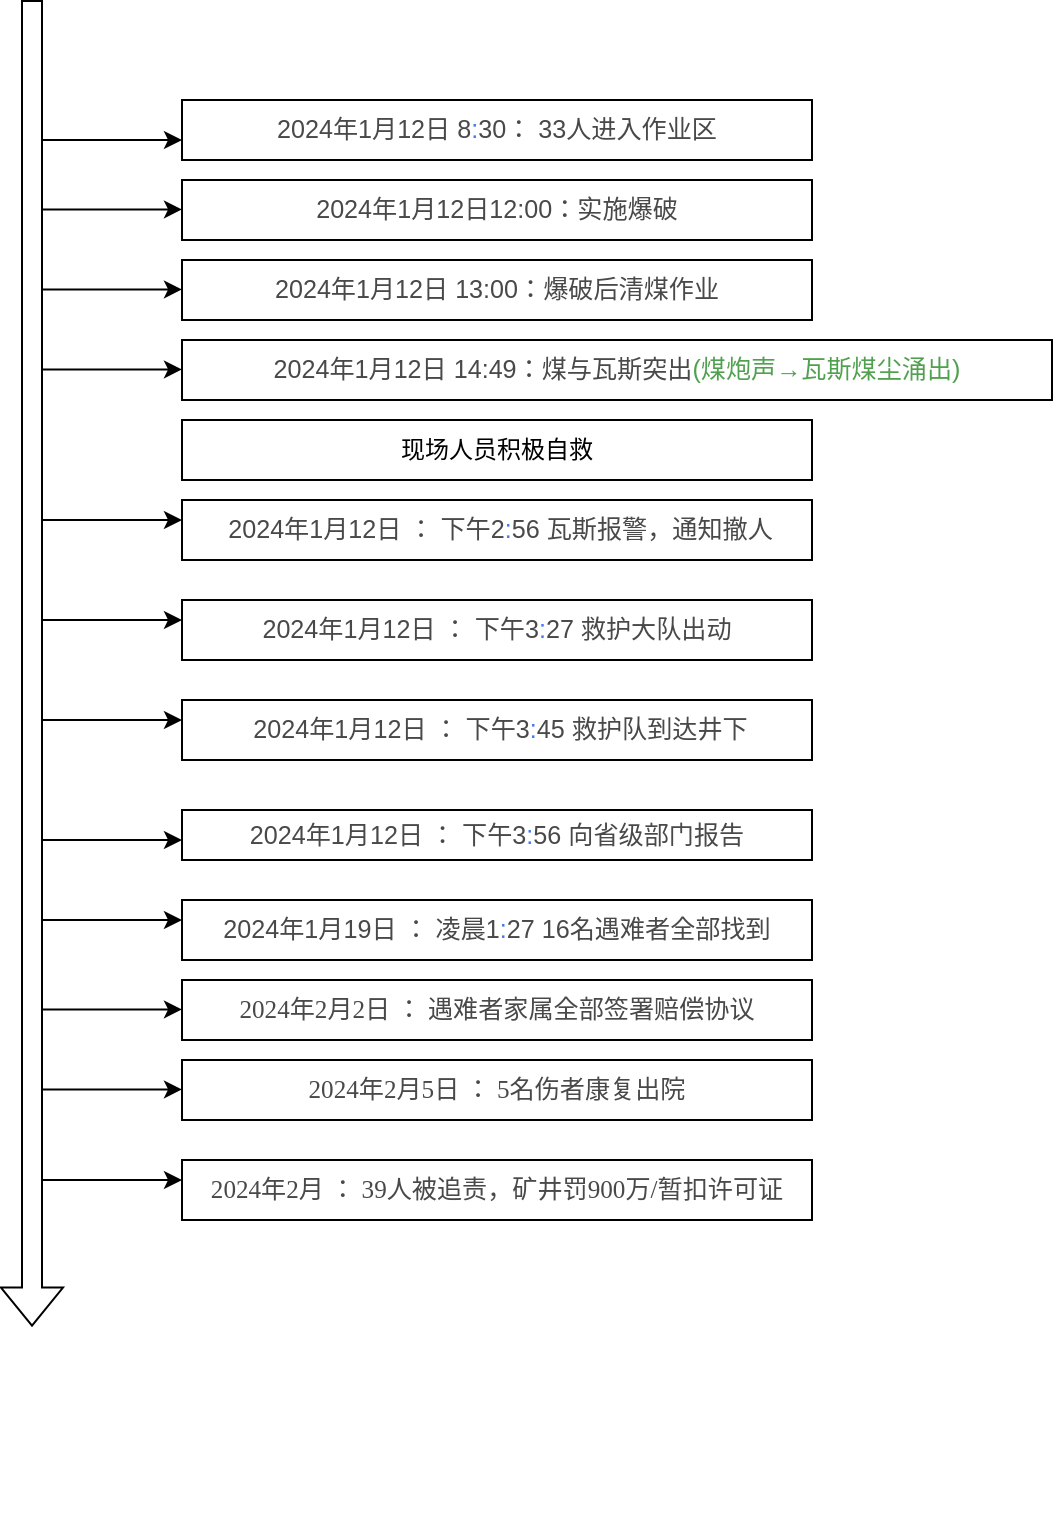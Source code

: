 <mxfile version="27.1.0">
  <diagram name="第 1 页" id="rxgc4ERkJXhyJHo-R4CP">
    <mxGraphModel dx="803" dy="471" grid="1" gridSize="10" guides="1" tooltips="1" connect="1" arrows="1" fold="1" page="1" pageScale="1" pageWidth="827" pageHeight="1169" math="0" shadow="0">
      <root>
        <mxCell id="0" />
        <mxCell id="1" parent="0" />
        <mxCell id="liGXrWUtWw521MSXFQRk-1" value="" style="shape=flexArrow;endArrow=classic;html=1;rounded=0;" edge="1" parent="1">
          <mxGeometry width="50" height="50" relative="1" as="geometry">
            <mxPoint x="90" y="150" as="sourcePoint" />
            <mxPoint x="90" y="813.281" as="targetPoint" />
          </mxGeometry>
        </mxCell>
        <mxCell id="liGXrWUtWw521MSXFQRk-4" value="" style="endArrow=classic;html=1;rounded=0;" edge="1" parent="1">
          <mxGeometry width="50" height="50" relative="1" as="geometry">
            <mxPoint x="95" y="220" as="sourcePoint" />
            <mxPoint x="165" y="220" as="targetPoint" />
          </mxGeometry>
        </mxCell>
        <mxCell id="liGXrWUtWw521MSXFQRk-5" value="&lt;pre style=&quot;font-family: var(--ds-font-family-code); overflow: auto; padding: calc(var(--ds-md-zoom)*8px)calc(var(--ds-md-zoom)*12px); text-wrap: wrap; word-break: break-all; color: rgb(73, 73, 73); font-size: 12.573px; text-align: start; margin-top: 0px !important; margin-bottom: 0px !important;&quot;&gt;2024年1月12日 8&lt;span style=&quot;color: rgb(64, 120, 242);&quot; class=&quot;token operator&quot;&gt;:&lt;/span&gt;30： 33人进入作业区&lt;br&gt;&lt;/pre&gt;" style="rounded=0;whiteSpace=wrap;html=1;" vertex="1" parent="1">
          <mxGeometry x="165" y="200" width="315" height="30" as="geometry" />
        </mxCell>
        <mxCell id="liGXrWUtWw521MSXFQRk-8" value="" style="endArrow=classic;html=1;rounded=0;" edge="1" parent="1">
          <mxGeometry width="50" height="50" relative="1" as="geometry">
            <mxPoint x="95" y="294.71" as="sourcePoint" />
            <mxPoint x="165" y="294.71" as="targetPoint" />
          </mxGeometry>
        </mxCell>
        <mxCell id="liGXrWUtWw521MSXFQRk-9" value="&lt;pre style=&quot;font-family: var(--ds-font-family-code); overflow: auto; padding: calc(var(--ds-md-zoom)*8px)calc(var(--ds-md-zoom)*12px); text-wrap: wrap; word-break: break-all; color: rgb(73, 73, 73); font-size: 12.573px; text-align: start; margin-top: 0px !important; margin-bottom: 0px !important;&quot;&gt;2024年1月12日 13:00：爆破后清煤作业&lt;br&gt;&lt;/pre&gt;" style="rounded=0;whiteSpace=wrap;html=1;" vertex="1" parent="1">
          <mxGeometry x="165" y="280" width="315" height="30" as="geometry" />
        </mxCell>
        <mxCell id="liGXrWUtWw521MSXFQRk-12" value="&lt;span style=&quot;color: rgba(0, 0, 0, 0); font-family: monospace; font-size: 0px; font-style: normal; font-variant-ligatures: normal; font-variant-caps: normal; font-weight: 400; letter-spacing: normal; orphans: 2; text-align: start; text-indent: 0px; text-transform: none; widows: 2; word-spacing: 0px; -webkit-text-stroke-width: 0px; white-space: nowrap; background-color: rgb(236, 236, 236); text-decoration-thickness: initial; text-decoration-style: initial; text-decoration-color: initial; display: inline !important; float: none;&quot;&gt;%3CmxGraphModel%3E%3Croot%3E%3CmxCell%20id%3D%220%22%2F%3E%3CmxCell%20id%3D%221%22%20parent%3D%220%22%2F%3E%3CmxCell%20id%3D%222%22%20value%3D%22%22%20style%3D%22endArrow%3Dclassic%3Bhtml%3D1 %3Brounded%3D0%3B%22%20edge%3D%221%22%20parent%3D%221%22%3E%3CmxGeometry%20width%3D%2250%22%20height%3D%2250%22%20relative%3D%221%22%20as%3D%22geometry%22%3E%3CmxPoint%20x%3D%2295%22%20y%3D%22220%22%20as%3D%22sourcePoint%22%2F%3E%3CmxPoint%20x%3D%22%22%20y%3D%22220%22%20as%3D%22targetPoint%22%2F%3E%3C%2FmxGeometry%3E%3C%2FmxCell%3E%3CmxCell%20id%3D%223%22%20value%3D%22%26lt%3Bpre% 20style%3D%26quot%3Bfont-family%3A%20var（--ds-font-family-code）%3B%20overflow%3A%20auto%3B%20padding%3A%20calc（var（--ds-md-zoom）*8px）calc（var（--ds-md-zoom）*12px）%3B%20text-wrap%3A%20wrap%3B%20word-break%3A%20break-all%3B%20color%3A%20rgb（73%2C%2073%2C%2073）%3B%20font-size%3A%2012.573px%3B%20text-align%3A%20start%3B%20margin-top%3A%200px%20！important%3B%20margin-bottom%3A%200px%20！重要%3B%26quot%3B%26gt%3B2024%E5%B9%B41%E6%9C%8812%E6%97%A5%20%EF%BC%9A%20%E4%B8%8A%E5%8D%888%26lt%3Bspan%20style%3D%26quot%3Bcolor%3A%20rgb（64%2C%20120%2 C%20242）%3B%26quot%3B%20class%3D%26quot%3Btoken%20operator%26quot%3B%26gt%3B%3A%26lt%3B%2Fspan%26gt%3B30%2033%E4%BA%BA%E8%BF%9B%E5%85%A5%E4%BD%9C%E4%B8%9A%E5%8C%BA%26lt%3Bbr%26gt%3B%26lt%3B%2Fpre%26gt%3B%22%20style%3D%22rounded%3D0%3BwhiteSpace%3Dwrap%3Bhtml%3D1%3B%22%20vertex%3D%221%22%20parent%3D%221%22%3E%3CmxGeometry%20x%3D%22170%22%20y%3D%22200%22%20width%3D%22340%22%20height%3D%2260%22%20as%3D%22geometry%22%2F%3E%3E%3C%2FmxCell%3E%3C%2Froot%3E%3C%2FmxGraphModel%3E&lt;/span&gt;" style="text;whiteSpace=wrap;html=1;" vertex="1" parent="1">
          <mxGeometry x="100" y="420" width="30" height="40" as="geometry" />
        </mxCell>
        <mxCell id="liGXrWUtWw521MSXFQRk-14" value="" style="endArrow=classic;html=1 ;rounded=0;" edge="1" parent="1">
          <mxGeometry width="50" height="50" relative="1" as="geometry">
            <mxPoint x="95" y="334.71" as="sourcePoint" />
            <mxPoint x="165" y="334.71" as="targetPoint" />
          </mxGeometry>
        </mxCell>
        <mxCell id="liGXrWUtWw521MSXFQRk-15" value="&lt;pre style=&quot;font-family: var(--ds-font-family-code); overflow: auto; padding: calc(var(--ds-md-zoom)*8px)calc(var(--ds-md-zoom)*12px); text-wrap: wrap; word-break: break-all; color: rgb(73, 73, 73); font-size: 12.573px; text-align: start; margin-top: 0px !important; margin-bottom: 0px !important;&quot;&gt;2024年1月12日 14:49：煤与瓦斯突出&lt;span style=&quot;font-family: var(--ds-font-family-code); white-space-collapse: collapse; background-color: transparent; color: rgb(80, 161, 79);&quot; class=&quot;token text string&quot;&gt;(煤炮声→瓦斯煤尘涌出)&lt;/span&gt;&lt;br&gt;&lt;/pre&gt;" style="rounded=0;whiteSpace=wrap;html=1;" vertex="1" parent="1">
          <mxGeometry x="165" y="320" width="435" height="30" as="geometry" />
        </mxCell>
        <mxCell id="liGXrWUtWw521MSXFQRk-16" value="&lt;span style=&quot;color: rgba(0, 0, 0, 0); font-family: monospace; font-size: 0px; font-style: normal; font-variant-ligatures: normal; font-variant-caps: normal; font-weight: 400; letter-spacing: normal; orphans: 2; text-align: start; text-indent: 0px; text-transform: none; widows: 2; word-spacing: 0px; -webkit-text-stroke-width: 0px; white-space: nowrap; background-color: rgb(236, 236, 236); text-decoration-thickness: initial; text-decoration-style: initial; text-decoration-color: initial; display: inline !important; float: none;&quot;&gt;%3CmxGraphModel%3E%3Croot%3E%3CmxCell%20id%3D%220%22%2F%3E%3CmxCell%20id%3D%221%22%20parent%3D%220%22%2F%3E%3CmxCell%20id%3D%222%22%20value%3D%22%22%20style%3D%22endArrow%3Dclassic%3Bhtml%3D1 %3Brounded%3D0%3B%22%20edge%3D%221%22%20parent%3D%221%22%3E%3CmxGeometry%20width%3D%2250%22%20height%3D%2250%22%20relative%3D%221%22%20as%3D%22geometry%22%3E%3CmxPoint%20x%3D%2295%22%20y%3D%22220%22%20as%3D%22sourcePoint%22%2F%3E%3CmxPoint%20x%3D%22%22%20y%3D%22220%22%20as%3D%22targetPoint%22%2F%3E%3C%2FmxGeometry%3E%3C%2FmxCell%3E%3CmxCell%20id%3D%223%22%20value%3D%22%26lt%3Bpre% 20style%3D%26quot%3Bfont-family%3A%20var（--ds-font-family-code）%3B%20overflow%3A%20auto%3B%20padding%3A%20calc（var（--ds-md-zoom）*8px）calc（var（--ds-md-zoom）*12px）%3B%20text-wrap%3A%20wrap%3B%20word-break%3A%20break-all%3B%20color%3A%20rgb（73%2C%2073%2C%2073）%3B%20font-size%3A%2012.573px%3B%20text-align%3A%20start%3B%20margin-top%3A%200px%20！important%3B%20margin-bottom%3A%200px%20！重要%3B%26quot%3B%26gt%3B2024%E5%B9%B41%E6%9C%8812%E6%97%A5%20%EF%BC%9A%20%E4%B8%8A%E5%8D%888%26lt%3Bspan%20style%3D%26quot%3Bcolor%3A%20rgb（64%2C%20120%2 C%20242）%3B%26quot%3B%20class%3D%26quot%3Btoken%20operator%26quot%3B%26gt%3B%3A%26lt%3B%2Fspan%26gt%3B30%2033%E4%BA%BA%E8%BF%9B%E5%85%A5%E4%BD%9C%E4%B8%9A%E5%8C%BA%26lt%3Bbr%26gt%3B%26lt%3B%2Fpre%26gt%3B%22%20style%3D%22rounded%3D0%3BwhiteSpace%3Dwrap%3Bhtml%3D1%3B%22%20vertex%3D%221%22%20parent%3D%221%22%3E%3CmxGeometry%20x%3D%22170%22%20y%3D%22200%22%20width%3D%22340%22%20height%3D%2260%22%20as%3D%22geometry%22%2F%3E%3E%3C%2FmxCell%3E%3C%2Froot%3E%3C%2FmxGraphModel%3E&lt;/span&gt;" style="text;whiteSpace=wrap;html=1;" vertex="1" parent="1">
          <mxGeometry x="100" y="510" width="30" height="40" as="geometry" />
        </mxCell>
        <mxCell id="liGXrWUtWw521MSXFQRk-17" value="" style="endArrow=classic;html=1 ;rounded=0;" edge="1" parent="1">
          <mxGeometry width="50" height="50" relative="1" as="geometry">
            <mxPoint x="95" y="410" as="sourcePoint" />
            <mxPoint x="165" y="410" as="targetPoint" />
            <Array as="points">
              <mxPoint x="130" y="410" />
            </Array>
          </mxGeometry>
        </mxCell>
        <mxCell id="liGXrWUtWw521MSXFQRk-18" value="&lt;pre style=&quot;font-family: var(--ds-font-family-code); overflow: auto; padding: calc(var(--ds-md-zoom)*8px)calc(var(--ds-md-zoom)*12px); text-wrap: wrap; word-break: break-all; color: rgb(73, 73, 73); font-size: 12.573px; text-align: start; margin-top: 0px !important; margin-bottom: 0px !important;&quot;&gt; 2024年1月12日 ： 下午2&lt;span style=&quot;color: rgb(64, 120, 242);&quot; class=&quot;token operator&quot;&gt;:&lt;/span&gt;56 瓦斯报警，通知撤人&lt;br&gt;&lt;/pre&gt;" style="rounded=0;whiteSpace=wrap;html=1;" vertex="1" parent="1">
          <mxGeometry x="165" y="400" width="315" height="30" as="geometry" />
        </mxCell>
        <mxCell id="liGXrWUtWw521MSXFQRk-20" value="" style="endArrow=classic;html=1 ;rounded=0;" edge="1" parent="1">
          <mxGeometry width="50" height="50" relative="1" as="geometry">
            <mxPoint x="95" y="460" as="sourcePoint" />
            <mxPoint x="165" y="460" as="targetPoint" />
          </mxGeometry>
        </mxCell>
        <mxCell id="liGXrWUtWw521MSXFQRk-21" value="&lt;pre style=&quot;font-family: var(--ds-font-family-code); overflow: auto; padding: calc(var(--ds-md-zoom)*8px)calc(var(--ds-md-zoom)*12px); text-wrap: wrap; word-break: break-all; color: rgb(73, 73, 73); font-size: 12.573px; text-align: start; margin-top: 0px !important; margin-bottom: 0px !important;&quot;&gt;2024年1月12日 ： 下午3&lt;span style=&quot;color: rgb(64, 120, 242);&quot; class=&quot;token operator&quot;&gt;:&lt;/span&gt;27 救护大队出动&lt;br&gt;&lt;/pre&gt;" style="rounded=0;whiteSpace=wrap;html=1;" vertex="1" parent="1">
          <mxGeometry x="165" y="450" width="315" height="30" as="geometry" />
        </mxCell>
        <mxCell id="liGXrWUtWw521MSXFQRk-22" value="&lt;span style=&quot;color: rgba(0, 0, 0, 0); font-family: monospace; font-size: 0px; font-style: normal; font-variant-ligatures: normal; font-variant-caps: normal; font-weight: 400; letter-spacing: normal; orphans: 2; text-align: start; text-indent: 0px; text-transform: none; widows: 2; word-spacing: 0px; -webkit-text-stroke-width: 0px; white-space: nowrap; background-color: rgb(236, 236, 236); text-decoration-thickness: initial; text-decoration-style: initial; text-decoration-color: initial; display: inline !important; float: none;&quot;&gt;%3CmxGraphModel%3E%3Croot%3E%3CmxCell%20id%3D%220%22%2F%3E%3CmxCell%20id%3D%221%22%20parent%3D%220%22%2F%3E%3CmxCell%20id%3D%222%22%20value%3D%22%22%20style%3D%22endArrow%3Dclassic%3Bhtml%3D1 %3Brounded%3D0%3B%22%20edge%3D%221%22%20parent%3D%221%22%3E%3CmxGeometry%20width%3D%2250%22%20height%3D%2250%22%20relative%3D%221%22%20as%3D%22geometry%22%3E%3CmxPoint%20x%3D%2295%22%20y%3D%22220%22%20as%3D%22sourcePoint%22%2F%3E%3CmxPoint%20x%3D%22%22%20y%3D%22220%22%20as%3D%22targetPoint%22%2F%3E%3C%2FmxGeometry%3E%3C%2FmxCell%3E%3CmxCell%20id%3D%223%22%20value%3D%22%26lt%3Bpre% 20style%3D%26quot%3Bfont-family%3A%20var（--ds-font-family-code）%3B%20overflow%3A%20auto%3B%20padding%3A%20calc（var（--ds-md-zoom）*8px）calc（var（--ds-md-zoom）*12px）%3B%20text-wrap%3A%20wrap%3B%20word-break%3A%20break-all%3B%20color%3A%20rgb（73%2C%2073%2C%2073）%3B%20font-size%3A%2012.573px%3B%20text-align%3A%20start%3B%20margin-top%3A%200px%20！important%3B%20margin-bottom%3A%200px%20！重要%3B%26quot%3B%26gt%3B2024%E5%B9%B41%E6%9C%8812%E6%97%A5%20%EF%BC%9A%20%E4%B8%8A%E5%8D%888%26lt%3Bspan%20style%3D%26quot%3Bcolor%3A%20rgb（64%2C%20120%2 C%20242）%3B%26quot%3B%20class%3D%26quot%3Btoken%20operator%26quot%3B%26gt%3B%3A%26lt%3B%2Fspan%26gt%3B30%2033%E4%BA%BA%E8%BF%9B%E5%85%A5%E4%BD%9C%E4%B8%9A%E5%8C%BA%26lt%3Bbr%26gt%3B%26lt%3B%2Fpre%26gt%3B%22%20style%3D%22rounded%3D0%3BwhiteSpace%3Dwrap%3Bhtml%3D1%3B%22%20vertex%3D%221%22%20parent%3D%221%22%3E%3CmxGeometry%20x%3D%22170%22%20y%3D%22200%22%20width%3D%22340%22%20height%3D%2260%22%20as%3D%22geometry%22%2F%3E%3E%3C%2FmxCell%3E%3C%2Froot%3E%3C%2FmxGraphModel%3E&lt;/span&gt;" style="text;whiteSpace=wrap;html=1;" vertex="1" parent="1">
          <mxGeometry x="100" y="700" width="30" height="40" as="geometry" />
        </mxCell>
        <mxCell id="liGXrWUtWw521MSXFQRk-23" value="" style="endArrow=classic;html=1 ;rounded=0;" edge="1" parent="1">
          <mxGeometry width="50" height="50" relative="1" as="geometry">
            <mxPoint x="95" y="510" as="sourcePoint" />
            <mxPoint x="165" y="510" as="targetPoint" />
          </mxGeometry>
        </mxCell>
        <mxCell id="liGXrWUtWw521MSXFQRk-24" value="&lt;pre style=&quot;font-family: var(--ds-font-family-code); overflow: auto; padding: calc(var(--ds-md-zoom)*8px)calc(var(--ds-md-zoom)*12px); text-wrap: wrap; word-break: break-all; color: rgb(73, 73, 73); font-size: 12.573px; text-align: start; margin-top: 0px !important; margin-bottom: 0px !important;&quot;&gt; 2024年1月12日 ： 下午3&lt;span style=&quot;color: rgb(64, 120, 242);&quot; class=&quot;token operator&quot;&gt;:&lt;/span&gt;45 救护队到达井下&lt;br&gt;&lt;/pre&gt;" style="rounded=0;whiteSpace=wrap;html=1;" vertex="1" parent="1">
          <mxGeometry x="165" y="500" width="315" height="30" as="geometry" />
        </mxCell>
        <mxCell id="liGXrWUtWw521MSXFQRk-25" value="&lt;span style=&quot;color: rgba(0, 0, 0, 0); font-family: monospace; font-size: 0px; font-style: normal; font-variant-ligatures: normal; font-variant-caps: normal; font-weight: 400; letter-spacing: normal; orphans: 2; text-align: start; text-indent: 0px; text-transform: none; widows: 2; word-spacing: 0px; -webkit-text-stroke-width: 0px; white-space: nowrap; background-color: rgb(236, 236, 236); text-decoration-thickness: initial; text-decoration-style: initial; text-decoration-color: initial; display: inline !important; float: none;&quot;&gt;%3CmxGraphModel%3E%3Croot%3E%3CmxCell%20id%3D%220%22%2F%3E%3CmxCell%20id%3D%221%22%20parent%3D%220%22%2F%3E%3CmxCell%20id%3D%222%22%20value%3D%22%22%20style%3D%22endArrow%3Dclassic%3Bhtml%3D1 %3Brounded%3D0%3B%22%20edge%3D%221%22%20parent%3D%221%22%3E%3CmxGeometry%20width%3D%2250%22%20height%3D%2250%22%20relative%3D%221%22%20as%3D%22geometry%22%3E%3CmxPoint%20x%3D%2295%22%20y%3D%22220%22%20as%3D%22sourcePoint%22%2F%3E%3CmxPoint%20x%3D%22%22%20y%3D%22220%22%20as%3D%22targetPoint%22%2F%3E%3C%2FmxGeometry%3E%3C%2FmxCell%3E%3CmxCell%20id%3D%223%22%20value%3D%22%26lt%3Bpre% 20style%3D%26quot%3Bfont-family%3A%20var（--ds-font-family-code）%3B%20overflow%3A%20auto%3B%20padding%3A%20calc（var（--ds-md-zoom）*8px）calc（var（--ds-md-zoom）*12px）%3B%20text-wrap%3A%20wrap%3B%20word-break%3A%20break-all%3B%20color%3A%20rgb（73%2C%2073%2C%2073）%3B%20font-size%3A%2012.573px%3B%20text-align%3A%20start%3B%20margin-top%3A%200px%20！important%3B%20margin-bottom%3A%200px%20！重要%3B%26quot%3B%26gt%3B2024%E5%B9%B41%E6%9C%8812%E6%97%A5%20%EF%BC%9A%20%E4%B8%8A%E5%8D%888%26lt%3Bspan%20style%3D%26quot%3Bcolor%3A%20rgb（64%2C%20120%2 C%20242）%3B%26quot%3B%20class%3D%26quot%3Btoken%20operator%26quot%3B%26gt%3B%3A%26lt%3B%2Fspan%26gt%3B30%2033%E4%BA%BA%E8%BF%9B%E5%85%A5%E4%BD%9C%E4%B8%9A%E5%8C%BA%26lt%3Bbr%26gt%3B%26lt%3B%2Fpre%26gt%3B%22%20style%3D%22rounded%3D0%3BwhiteSpace%3Dwrap%3Bhtml%3D1%3B%22%20vertex%3D%221%22%20parent%3D%221%22%3E%3CmxGeometry%20x%3D%22170%22%20y%3D%22200%22%20width%3D%22340%22%20height%3D%2260%22%20as%3D%22geometry%22%2F%3E%3E%3C%2FmxCell%3E%3C%2Froot%3E%3C%2FmxGraphModel%3E&lt;/span&gt;" style="text;whiteSpace=wrap;html=1;" vertex="1" parent="1">
          <mxGeometry x="100" y="790" width="30" height="40" as="geometry" />
        </mxCell>
        <mxCell id="liGXrWUtWw521MSXFQRk-26" value="" style="endArrow=classic;html=1 ;rounded=0;" edge="1" parent="1">
          <mxGeometry width="50" height="50" relative="1" as="geometry">
            <mxPoint x="95" y="570" as="sourcePoint" />
            <mxPoint x="165" y="570" as="targetPoint" />
          </mxGeometry>
        </mxCell>
        <mxCell id="liGXrWUtWw521MSXFQRk-27" value="&lt;pre style=&quot;font-family: var(--ds-font-family-code); overflow: auto; padding: calc(var(--ds-md-zoom)*8px)calc(var(--ds-md-zoom)*12px); text-wrap: wrap; word-break: break-all; color: rgb(73, 73, 73); font-size: 12.573px; text-align: start; margin-top: 0px !important; margin-bottom: 0px !important;&quot;&gt;2024年1月12日 ： 下午3&lt;span style=&quot;color: rgb(64, 120, 242);&quot; class=&quot;token operator&quot;&gt;:&lt;/span&gt;56 向省级部门报告&lt;br&gt;&lt;/pre&gt;" style="rounded=0;whiteSpace=wrap;html=1;" vertex="1" parent="1">
          <mxGeometry x="165" y="555" width="315" height="25" as="geometry" />
        </mxCell>
        <mxCell id="liGXrWUtWw521MSXFQRk-28" value="&lt;span style=&quot;color: rgba(0, 0, 0, 0); font-family: monospace; font-size: 0px; font-style: normal; font-variant-ligatures: normal; font-variant-caps: normal; font-weight: 400; letter-spacing: normal; orphans: 2; text-align: start; text-indent: 0px; text-transform: none; widows: 2; word-spacing: 0px; -webkit-text-stroke-width: 0px; white-space: nowrap; background-color: rgb(236, 236, 236); text-decoration-thickness: initial; text-decoration-style: initial; text-decoration-color: initial; display: inline !important; float: none;&quot;&gt;%3CmxGraphModel%3E%3Croot%3E%3CmxCell%20id%3D%220%22%2F%3E%3CmxCell%20id%3D%221%22%20parent%3D%220%22%2F%3E%3CmxCell%20id%3D%222%22%20value%3D%22%22%20style%3D%22endArrow%3Dclassic%3Bhtml%3D1 %3Brounded%3D0%3B%22%20edge%3D%221%22%20parent%3D%221%22%3E%3CmxGeometry%20width%3D%2250%22%20height%3D%2250%22%20relative%3D%221%22%20as%3D%22geometry%22%3E%3CmxPoint%20x%3D%2295%22%20y%3D%22220%22%20as%3D%22sourcePoint%22%2F%3E%3CmxPoint%20x%3D%22%22%20y%3D%22220%22%20as%3D%22targetPoint%22%2F%3E%3C%2FmxGeometry%3E%3C%2FmxCell%3E%3CmxCell%20id%3D%223%22%20value%3D%22%26lt%3Bpre% 20style%3D%26quot%3Bfont-family%3A%20var（--ds-font-family-code）%3B%20overflow%3A%20auto%3B%20padding%3A%20calc（var（--ds-md-zoom）*8px）calc（var（--ds-md-zoom）*12px）%3B%20text-wrap%3A%20wrap%3B%20word-break%3A%20break-all%3B%20color%3A%20rgb（73%2C%2073%2C%2073）%3B%20font-size%3A%2012.573px%3B%20text-align%3A%20start%3B%20margin-top%3A%200px%20！important%3B%20margin-bottom%3A%200px%20！重要%3B%26quot%3B%26gt%3B2024%E5%B9%B41%E6%9C%8812%E6%97%A5%20%EF%BC%9A%20%E4%B8%8A%E5%8D%888%26lt%3Bspan%20style%3D%26quot%3Bcolor%3A%20rgb（64%2C%20120%2 C%20242）%3B%26quot%3B%20class%3D%26quot%3Btoken%20operator%26quot%3B%26gt%3B%3A%26lt%3B%2Fspan%26gt%3B30%2033%E4%BA%BA%E8%BF%9B%E5%85%A5%E4%BD%9C%E4%B8%9A%E5%8C%BA%26lt%3Bbr%26gt%3B%26lt%3B%2Fpre%26gt%3B%22%20style%3D%22rounded%3D0%3BwhiteSpace%3Dwrap%3Bhtml%3D1%3B%22%20vertex%3D%221%22%20parent%3D%221%22%3E%3CmxGeometry%20x%3D%22170%22%20y%3D%22200%22%20width%3D%22340%22%20height%3D%2260%22%20as%3D%22geometry%22%2F%3E%3E%3C%2FmxCell%3E%3C%2Froot%3E%3C%2FmxGraphModel%3E&lt;/span&gt;" style="text;whiteSpace=wrap;html=1;" vertex="1" parent="1">
          <mxGeometry x="110" y="870" width="30" height="40" as="geometry" />
        </mxCell>
        <mxCell id="liGXrWUtWw521MSXFQRk-29" value="" style="endArrow=classic;html=1 ;rounded=0;" edge="1" parent="1">
          <mxGeometry width="50" height="50" relative="1" as="geometry">
            <mxPoint x="95" y="610" as="sourcePoint" />
            <mxPoint x="165" y="610" as="targetPoint" />
          </mxGeometry>
        </mxCell>
        <mxCell id="liGXrWUtWw521MSXFQRk-30" value="&lt;pre style=&quot;font-family: var(--ds-font-family-code); overflow: auto; padding: calc(var(--ds-md-zoom)*8px)calc(var(--ds-md-zoom)*12px); text-wrap: wrap; word-break: break-all; color: rgb(73, 73, 73); font-size: 12.573px; text-align: start; margin-top: 0px !important; margin-bottom: 0px !important;&quot;&gt;2024年1月19日 ： 凌晨1&lt;span style=&quot;color: rgb(64, 120, 242);&quot; class=&quot;token operator&quot;&gt;:&lt;/span&gt;27 16名遇难者全部找到&lt;/pre&gt;" style="rounded=0;whiteSpace=wrap;html=1;" vertex="1" parent="1">
          <mxGeometry x="165" y="600" width="315" height="30" as="geometry" />
        </mxCell>
        <mxCell id="liGXrWUtWw521MSXFQRk-31" value="" style="endArrow=classic;html=1;rounded=0;" edge="1" parent="1">
          <mxGeometry width="50" height="50" relative="1" as="geometry">
            <mxPoint x="95" y="254.71" as="sourcePoint" />
            <mxPoint x="165" y="254.71" as="targetPoint" />
          </mxGeometry>
        </mxCell>
        <mxCell id="liGXrWUtWw521MSXFQRk-32" value="&lt;pre style=&quot;font-family: var(--ds-font-family-code); overflow: auto; padding: calc(var(--ds-md-zoom)*8px)calc(var(--ds-md-zoom)*12px); text-wrap: wrap; word-break: break-all; color: rgb(73, 73, 73); font-size: 12.573px; text-align: start; margin-top: 0px !important; margin-bottom: 0px !important;&quot;&gt;2024年1月12日12:00：实施爆破&lt;br&gt;&lt;/pre&gt;" style="rounded=0;whiteSpace=wrap;html=1;" vertex="1" parent="1">
          <mxGeometry x="165" y="240" width="315" height="30" as="geometry" />
        </mxCell>
        <mxCell id="liGXrWUtWw521MSXFQRk-33" value="现场人员积极自救" style="rounded=0;whiteSpace=wrap;html=1;" vertex="1" parent="1">
          <mxGeometry x="165" y="360" width="315" height="30" as="geometry" />
        </mxCell>
        <mxCell id="liGXrWUtWw521MSXFQRk-38" value="&lt;pre style=&quot;font-family: var（--ds-font） -family-code）; overflow: auto; padding: calc（var（--ds-md-zoom）*8px）calc（var（--ds-md-zoom）*12px）; text-wrap: wrap; word-break: break-all; color: rgb（73, 73, 73）; font-size: 12.201.573 像素; text-align: start; margin-top: 0px ！important; margin-bottom: 0px ！重要;&quot;&gt;&lt;pre style=&quot;font-family: var(--ds-font-family-code); overflow: auto; padding: calc(var(--ds-md-zoom)*8px)calc(var(--ds-md-zoom)*12px); text-wrap: wrap; word-break: break-all; color: rgb(73, 73, 73); font-size: 12.573px; margin-top: 0px !important; margin-bottom: 0px !important;&quot;&gt;2024年2月2日 ： 遇难者家属全部签署赔偿协议&lt;/pre&gt;&lt;/pre&gt;" style="rounded=0;whiteSpace=wrap;html=1;" vertex="1" parent="1">
          <mxGeometry x="165" y="640" width="315" height="30" as="geometry" />
        </mxCell>
        <mxCell id="liGXrWUtWw521MSXFQRk-39" value="" style="endArrow=classic;html=1  ;圆角=0;" edge="1" parent="1">
          <mxGeometry height="50" 宽度="50" relative="1" as="geometry">
            <mxPoint x="95" y="654.71" as="sourcePoint" />
            <mxPoint x="165" y="654.71" as="targetPoint" />
          </mxGeometry>
        </mxCell>
        <mxCell id="liGXrWUtWw521MSXFQRk-42" value="" style="endArrow=classic;html=1  ;圆角=0;" edge="1" parent="1">
          <mxGeometry height="50" 宽度="50" relative="1" as="geometry">
            <mxPoint x="95" y="694.71" as="sourcePoint" />
            <mxPoint x="165" y="694.71" as="targetPoint" />
          </mxGeometry>
        </mxCell>
        <mxCell id="liGXrWUtWw521MSXFQRk-43" value="" style="endArrow=classic;html=1  ;圆角=0;" edge="1" parent="1">
          <mxGeometry height="50" 宽度="50" relative="1" as="geometry">
            <mxPoint x="95" y="740" as="sourcePoint" />
            <mxPoint x="165" y="740" as="targetPoint" />
            <Array as="points">
              <mxPoint x="130" y="740" />
            </Array>
          </mxGeometry>
        </mxCell>
        <mxCell id="liGXrWUtWw521MSXFQRk-44" value="&lt;pre style=&quot;font-family: var（--ds-font） -family-code）; overflow: auto; padding: calc（var（--ds-md-zoom）*8px）calc（var（--ds-md-zoom）*12px）; text-wrap: wrap; word-break: break-all; color: rgb（73, 73, 73）; font-size: 12.201.573 像素; text-align: start; margin-top: 0px ！important; margin-bottom: 0px ！重要;&quot;&gt;&lt;pre style=&quot;font-family: var(--ds-font-family-code); overflow: auto; padding: calc(var(--ds-md-zoom)*8px)calc(var(--ds-md-zoom)*12px); text-wrap: wrap; word-break: break-all; color: rgb(73, 73, 73); font-size: 12.573px; margin-top: 0px !important; margin-bottom: 0px !important;&quot;&gt;2024年2月 ： 39人被追责，矿井罚900万/暂扣许可证&lt;/pre&gt;&lt;/pre&gt;" style="rounded=0;whiteSpace=wrap;html=1;" vertex="1" parent="1">
          <mxGeometry x="165" y="730" width="315" height="30" as="geometry" />
        </mxCell>
        <mxCell id="liGXrWUtWw521MSXFQRk-45" value="&lt;pre style=&quot;font-family: var（--ds-font） -family-code）; overflow: auto; padding: calc（var（--ds-md-zoom）*8px）calc（var（--ds-md-zoom）*12px）; text-wrap: wrap; word-break: break-all; color: rgb（73, 73, 73）; font-size: 12.201.573 像素; text-align: start; margin-top: 0px ！important; margin-bottom: 0px ！重要;&quot;&gt;&lt;pre style=&quot;font-family: var(--ds-font-family-code); overflow: auto; padding: calc(var(--ds-md-zoom)*8px)calc(var(--ds-md-zoom)*12px); text-wrap: wrap; word-break: break-all; color: rgb(73, 73, 73); font-size: 12.573px; margin-top: 0px !important; margin-bottom: 0px !important;&quot;&gt;2024年2月5日 ： 5名伤者康复出院&lt;/pre&gt;&lt;/pre&gt;" style="rounded=0;whiteSpace=wrap;html=1;" vertex="1" parent="1">
          <mxGeometry x="165" y="680" width="315" height="30" as="geometry" />
        </mxCell>
      </root>
    </mxGraphModel>
  </diagram>
</mxfile>
